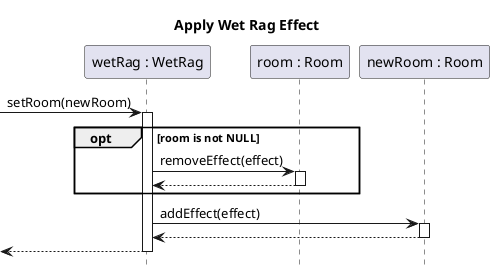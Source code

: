 @startuml item-wet-rag-set-room

title Apply Wet Rag Effect
hide footbox

participant "wetRag : WetRag" as wetRag
participant "room : Room" as prev
participant "newRoom : Room" as room

[-> wetRag ++: setRoom(newRoom)
	opt room is not NULL
		wetRag -> prev ++: removeEffect(effect)
		return
	end
	wetRag -> room ++: addEffect(effect)
	return
return

@enduml
